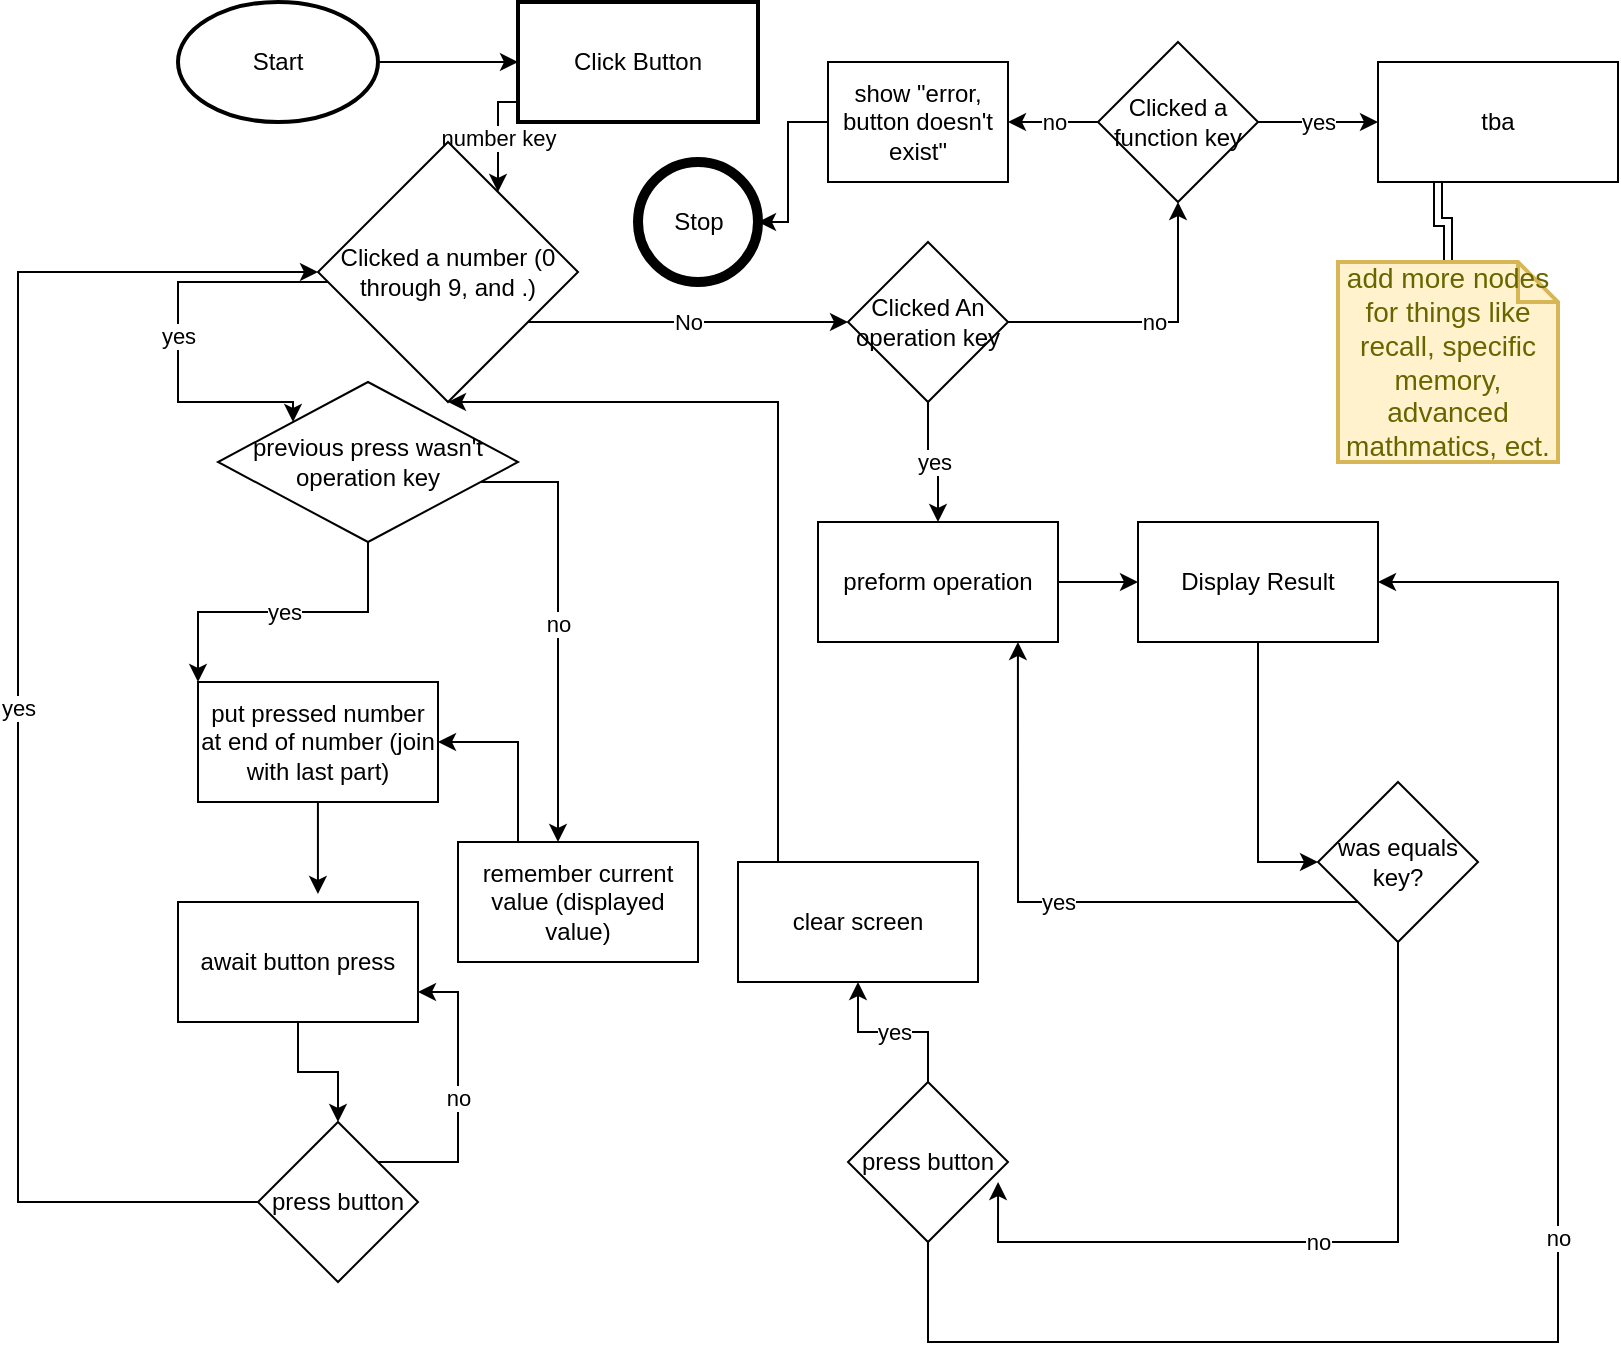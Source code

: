 <mxfile version="13.9.9" type="device"><diagram name="Page-1" id="oVvO6s1HmEuTQuCTiqDp"><mxGraphModel dx="1408" dy="808" grid="1" gridSize="10" guides="1" tooltips="1" connect="1" arrows="1" fold="1" page="1" pageScale="1" pageWidth="850" pageHeight="1100" background="none" math="0" shadow="0"><root><mxCell id="0"/><mxCell id="1" parent="0"/><mxCell id="Aipyw7h9xC8xs2a67h4P-37" value="" style="edgeStyle=orthogonalEdgeStyle;rounded=0;orthogonalLoop=1;jettySize=auto;html=1;" edge="1" parent="1" source="ji1sJfs88dLs-ZpiKGxv-6" target="Aipyw7h9xC8xs2a67h4P-36"><mxGeometry relative="1" as="geometry"/></mxCell><mxCell id="ji1sJfs88dLs-ZpiKGxv-6" value="Start" style="strokeWidth=2;html=1;shape=mxgraph.flowchart.start_1;whiteSpace=wrap;" parent="1" vertex="1"><mxGeometry x="120" y="10" width="100" height="60" as="geometry"/></mxCell><mxCell id="Aipyw7h9xC8xs2a67h4P-39" value="number key" style="edgeStyle=orthogonalEdgeStyle;rounded=0;orthogonalLoop=1;jettySize=auto;html=1;" edge="1" parent="1" source="Aipyw7h9xC8xs2a67h4P-36" target="Aipyw7h9xC8xs2a67h4P-38"><mxGeometry relative="1" as="geometry"><Array as="points"><mxPoint x="280" y="60"/></Array></mxGeometry></mxCell><mxCell id="Aipyw7h9xC8xs2a67h4P-36" value="Click Button" style="whiteSpace=wrap;html=1;strokeWidth=2;" vertex="1" parent="1"><mxGeometry x="290" y="10" width="120" height="60" as="geometry"/></mxCell><mxCell id="Aipyw7h9xC8xs2a67h4P-41" value="yes" style="edgeStyle=orthogonalEdgeStyle;rounded=0;orthogonalLoop=1;jettySize=auto;html=1;entryX=0;entryY=0;entryDx=0;entryDy=0;" edge="1" parent="1" source="Aipyw7h9xC8xs2a67h4P-68" target="Aipyw7h9xC8xs2a67h4P-40"><mxGeometry relative="1" as="geometry"/></mxCell><mxCell id="Aipyw7h9xC8xs2a67h4P-43" value="No" style="edgeStyle=orthogonalEdgeStyle;rounded=0;orthogonalLoop=1;jettySize=auto;html=1;" edge="1" parent="1" source="Aipyw7h9xC8xs2a67h4P-38" target="Aipyw7h9xC8xs2a67h4P-42"><mxGeometry relative="1" as="geometry"><Array as="points"><mxPoint x="350" y="170"/><mxPoint x="350" y="170"/></Array></mxGeometry></mxCell><mxCell id="Aipyw7h9xC8xs2a67h4P-38" value="Clicked a number (0 through 9, and .)" style="rhombus;whiteSpace=wrap;html=1;" vertex="1" parent="1"><mxGeometry x="190" y="80" width="130" height="130" as="geometry"/></mxCell><mxCell id="Aipyw7h9xC8xs2a67h4P-104" style="edgeStyle=orthogonalEdgeStyle;rounded=0;orthogonalLoop=1;jettySize=auto;html=1;entryX=0.583;entryY=-0.067;entryDx=0;entryDy=0;entryPerimeter=0;" edge="1" parent="1" source="Aipyw7h9xC8xs2a67h4P-40" target="Aipyw7h9xC8xs2a67h4P-102"><mxGeometry relative="1" as="geometry"/></mxCell><mxCell id="Aipyw7h9xC8xs2a67h4P-40" value="put pressed number at end of number (join with last part)" style="rounded=0;whiteSpace=wrap;html=1;" vertex="1" parent="1"><mxGeometry x="130" y="350" width="120" height="60" as="geometry"/></mxCell><mxCell id="Aipyw7h9xC8xs2a67h4P-49" value="no" style="edgeStyle=orthogonalEdgeStyle;rounded=0;orthogonalLoop=1;jettySize=auto;html=1;" edge="1" parent="1" source="Aipyw7h9xC8xs2a67h4P-42" target="Aipyw7h9xC8xs2a67h4P-48"><mxGeometry relative="1" as="geometry"/></mxCell><mxCell id="Aipyw7h9xC8xs2a67h4P-75" value="yes" style="edgeStyle=orthogonalEdgeStyle;rounded=0;orthogonalLoop=1;jettySize=auto;html=1;" edge="1" parent="1" source="Aipyw7h9xC8xs2a67h4P-42" target="Aipyw7h9xC8xs2a67h4P-73"><mxGeometry relative="1" as="geometry"/></mxCell><mxCell id="Aipyw7h9xC8xs2a67h4P-42" value="Clicked An operation key" style="rhombus;whiteSpace=wrap;html=1;" vertex="1" parent="1"><mxGeometry x="455" y="130" width="80" height="80" as="geometry"/></mxCell><mxCell id="Aipyw7h9xC8xs2a67h4P-51" value="yes" style="edgeStyle=orthogonalEdgeStyle;rounded=0;orthogonalLoop=1;jettySize=auto;html=1;" edge="1" parent="1" source="Aipyw7h9xC8xs2a67h4P-48" target="Aipyw7h9xC8xs2a67h4P-50"><mxGeometry relative="1" as="geometry"/></mxCell><mxCell id="Aipyw7h9xC8xs2a67h4P-54" value="no" style="edgeStyle=orthogonalEdgeStyle;rounded=0;orthogonalLoop=1;jettySize=auto;html=1;" edge="1" parent="1" source="Aipyw7h9xC8xs2a67h4P-48" target="Aipyw7h9xC8xs2a67h4P-53"><mxGeometry relative="1" as="geometry"/></mxCell><mxCell id="Aipyw7h9xC8xs2a67h4P-48" value="Clicked a function key" style="rhombus;whiteSpace=wrap;html=1;" vertex="1" parent="1"><mxGeometry x="580" y="30" width="80" height="80" as="geometry"/></mxCell><mxCell id="Aipyw7h9xC8xs2a67h4P-108" style="edgeStyle=orthogonalEdgeStyle;rounded=0;orthogonalLoop=1;jettySize=auto;html=1;exitX=0.25;exitY=1;exitDx=0;exitDy=0;shape=link;" edge="1" parent="1" source="Aipyw7h9xC8xs2a67h4P-50" target="Aipyw7h9xC8xs2a67h4P-107"><mxGeometry relative="1" as="geometry"/></mxCell><mxCell id="Aipyw7h9xC8xs2a67h4P-50" value="tba" style="whiteSpace=wrap;html=1;" vertex="1" parent="1"><mxGeometry x="720" y="40" width="120" height="60" as="geometry"/></mxCell><mxCell id="Aipyw7h9xC8xs2a67h4P-56" style="edgeStyle=orthogonalEdgeStyle;rounded=0;orthogonalLoop=1;jettySize=auto;html=1;" edge="1" parent="1" source="Aipyw7h9xC8xs2a67h4P-53" target="Aipyw7h9xC8xs2a67h4P-55"><mxGeometry relative="1" as="geometry"/></mxCell><mxCell id="Aipyw7h9xC8xs2a67h4P-53" value="show &quot;error, button doesn't exist&quot;" style="whiteSpace=wrap;html=1;" vertex="1" parent="1"><mxGeometry x="445" y="40" width="90" height="60" as="geometry"/></mxCell><mxCell id="Aipyw7h9xC8xs2a67h4P-55" value="Stop" style="shape=ellipse;html=1;dashed=0;whitespace=wrap;aspect=fixed;strokeWidth=5;perimeter=ellipsePerimeter;" vertex="1" parent="1"><mxGeometry x="350" y="90" width="60" height="60" as="geometry"/></mxCell><mxCell id="Aipyw7h9xC8xs2a67h4P-80" style="edgeStyle=orthogonalEdgeStyle;rounded=0;orthogonalLoop=1;jettySize=auto;html=1;entryX=0;entryY=0.5;entryDx=0;entryDy=0;" edge="1" parent="1" source="Aipyw7h9xC8xs2a67h4P-58" target="Aipyw7h9xC8xs2a67h4P-77"><mxGeometry relative="1" as="geometry"/></mxCell><mxCell id="Aipyw7h9xC8xs2a67h4P-58" value="Display Result" style="whiteSpace=wrap;html=1;" vertex="1" parent="1"><mxGeometry x="600" y="270" width="120" height="60" as="geometry"/></mxCell><mxCell id="Aipyw7h9xC8xs2a67h4P-87" value="yes" style="edgeStyle=orthogonalEdgeStyle;rounded=0;orthogonalLoop=1;jettySize=auto;html=1;" edge="1" parent="1" source="Aipyw7h9xC8xs2a67h4P-64" target="Aipyw7h9xC8xs2a67h4P-85"><mxGeometry relative="1" as="geometry"/></mxCell><mxCell id="Aipyw7h9xC8xs2a67h4P-92" value="no" style="edgeStyle=orthogonalEdgeStyle;rounded=0;orthogonalLoop=1;jettySize=auto;html=1;" edge="1" parent="1" source="Aipyw7h9xC8xs2a67h4P-64" target="Aipyw7h9xC8xs2a67h4P-58"><mxGeometry relative="1" as="geometry"><Array as="points"><mxPoint x="495" y="680"/><mxPoint x="810" y="680"/><mxPoint x="810" y="300"/></Array></mxGeometry></mxCell><mxCell id="Aipyw7h9xC8xs2a67h4P-64" value="press button" style="rhombus;whiteSpace=wrap;html=1;" vertex="1" parent="1"><mxGeometry x="455" y="550" width="80" height="80" as="geometry"/></mxCell><mxCell id="Aipyw7h9xC8xs2a67h4P-72" value="no" style="edgeStyle=orthogonalEdgeStyle;rounded=0;orthogonalLoop=1;jettySize=auto;html=1;" edge="1" parent="1" source="Aipyw7h9xC8xs2a67h4P-68" target="Aipyw7h9xC8xs2a67h4P-71"><mxGeometry relative="1" as="geometry"><Array as="points"><mxPoint x="310" y="250"/></Array></mxGeometry></mxCell><mxCell id="Aipyw7h9xC8xs2a67h4P-68" value="previous press wasn't operation key" style="rhombus;whiteSpace=wrap;html=1;" vertex="1" parent="1"><mxGeometry x="140" y="200" width="150" height="80" as="geometry"/></mxCell><mxCell id="Aipyw7h9xC8xs2a67h4P-69" value="yes" style="edgeStyle=orthogonalEdgeStyle;rounded=0;orthogonalLoop=1;jettySize=auto;html=1;entryX=0;entryY=0;entryDx=0;entryDy=0;" edge="1" parent="1" source="Aipyw7h9xC8xs2a67h4P-38" target="Aipyw7h9xC8xs2a67h4P-68"><mxGeometry relative="1" as="geometry"><mxPoint x="280" y="210" as="sourcePoint"/><mxPoint x="150" y="330" as="targetPoint"/><Array as="points"><mxPoint x="220" y="170"/><mxPoint x="220" y="150"/><mxPoint x="120" y="150"/><mxPoint x="120" y="210"/></Array></mxGeometry></mxCell><mxCell id="Aipyw7h9xC8xs2a67h4P-94" style="edgeStyle=orthogonalEdgeStyle;rounded=0;orthogonalLoop=1;jettySize=auto;html=1;entryX=1;entryY=0.5;entryDx=0;entryDy=0;" edge="1" parent="1" source="Aipyw7h9xC8xs2a67h4P-71" target="Aipyw7h9xC8xs2a67h4P-40"><mxGeometry relative="1" as="geometry"><Array as="points"><mxPoint x="290" y="380"/></Array></mxGeometry></mxCell><mxCell id="Aipyw7h9xC8xs2a67h4P-71" value="remember current value (displayed value)" style="whiteSpace=wrap;html=1;" vertex="1" parent="1"><mxGeometry x="260" y="430" width="120" height="60" as="geometry"/></mxCell><mxCell id="Aipyw7h9xC8xs2a67h4P-76" value="" style="edgeStyle=orthogonalEdgeStyle;rounded=0;orthogonalLoop=1;jettySize=auto;html=1;" edge="1" parent="1" source="Aipyw7h9xC8xs2a67h4P-73" target="Aipyw7h9xC8xs2a67h4P-58"><mxGeometry relative="1" as="geometry"/></mxCell><mxCell id="Aipyw7h9xC8xs2a67h4P-73" value="preform operation" style="whiteSpace=wrap;html=1;" vertex="1" parent="1"><mxGeometry x="440" y="270" width="120" height="60" as="geometry"/></mxCell><mxCell id="Aipyw7h9xC8xs2a67h4P-84" value="no" style="edgeStyle=orthogonalEdgeStyle;rounded=0;orthogonalLoop=1;jettySize=auto;html=1;entryX=0.938;entryY=0.625;entryDx=0;entryDy=0;entryPerimeter=0;" edge="1" parent="1" source="Aipyw7h9xC8xs2a67h4P-77" target="Aipyw7h9xC8xs2a67h4P-64"><mxGeometry relative="1" as="geometry"><Array as="points"><mxPoint x="730" y="630"/><mxPoint x="530" y="630"/></Array></mxGeometry></mxCell><mxCell id="Aipyw7h9xC8xs2a67h4P-90" value="yes" style="edgeStyle=orthogonalEdgeStyle;rounded=0;orthogonalLoop=1;jettySize=auto;html=1;entryX=0.833;entryY=1;entryDx=0;entryDy=0;entryPerimeter=0;" edge="1" parent="1" source="Aipyw7h9xC8xs2a67h4P-77" target="Aipyw7h9xC8xs2a67h4P-73"><mxGeometry relative="1" as="geometry"><Array as="points"><mxPoint x="540" y="460"/></Array></mxGeometry></mxCell><mxCell id="Aipyw7h9xC8xs2a67h4P-77" value="was equals key?" style="rhombus;whiteSpace=wrap;html=1;" vertex="1" parent="1"><mxGeometry x="690" y="400" width="80" height="80" as="geometry"/></mxCell><mxCell id="Aipyw7h9xC8xs2a67h4P-88" style="edgeStyle=orthogonalEdgeStyle;rounded=0;orthogonalLoop=1;jettySize=auto;html=1;entryX=0.5;entryY=1;entryDx=0;entryDy=0;sketch=0;shadow=0;" edge="1" parent="1" source="Aipyw7h9xC8xs2a67h4P-85" target="Aipyw7h9xC8xs2a67h4P-38"><mxGeometry relative="1" as="geometry"><Array as="points"><mxPoint x="420" y="210"/></Array></mxGeometry></mxCell><mxCell id="Aipyw7h9xC8xs2a67h4P-85" value="clear screen" style="whiteSpace=wrap;html=1;" vertex="1" parent="1"><mxGeometry x="400" y="440" width="120" height="60" as="geometry"/></mxCell><mxCell id="Aipyw7h9xC8xs2a67h4P-100" value="yes" style="edgeStyle=orthogonalEdgeStyle;rounded=0;orthogonalLoop=1;jettySize=auto;html=1;entryX=0;entryY=0.5;entryDx=0;entryDy=0;" edge="1" parent="1" source="Aipyw7h9xC8xs2a67h4P-95" target="Aipyw7h9xC8xs2a67h4P-38"><mxGeometry relative="1" as="geometry"><Array as="points"><mxPoint x="40" y="610"/><mxPoint x="40" y="145"/></Array></mxGeometry></mxCell><mxCell id="Aipyw7h9xC8xs2a67h4P-106" value="no" style="edgeStyle=orthogonalEdgeStyle;rounded=0;orthogonalLoop=1;jettySize=auto;html=1;entryX=1;entryY=0.75;entryDx=0;entryDy=0;" edge="1" parent="1" source="Aipyw7h9xC8xs2a67h4P-95" target="Aipyw7h9xC8xs2a67h4P-102"><mxGeometry relative="1" as="geometry"><Array as="points"><mxPoint x="260" y="590"/><mxPoint x="260" y="505"/></Array></mxGeometry></mxCell><mxCell id="Aipyw7h9xC8xs2a67h4P-95" value="press button" style="rhombus;whiteSpace=wrap;html=1;" vertex="1" parent="1"><mxGeometry x="160" y="570" width="80" height="80" as="geometry"/></mxCell><mxCell id="Aipyw7h9xC8xs2a67h4P-105" style="edgeStyle=orthogonalEdgeStyle;rounded=0;orthogonalLoop=1;jettySize=auto;html=1;" edge="1" parent="1" source="Aipyw7h9xC8xs2a67h4P-102" target="Aipyw7h9xC8xs2a67h4P-95"><mxGeometry relative="1" as="geometry"/></mxCell><mxCell id="Aipyw7h9xC8xs2a67h4P-102" value="await button press&lt;br&gt;" style="rounded=0;whiteSpace=wrap;html=1;" vertex="1" parent="1"><mxGeometry x="120" y="460" width="120" height="60" as="geometry"/></mxCell><mxCell id="Aipyw7h9xC8xs2a67h4P-107" value="add more nodes for things like recall, specific memory, advanced mathmatics, ect." style="shape=note;strokeWidth=2;fontSize=14;size=20;whiteSpace=wrap;html=1;fillColor=#fff2cc;strokeColor=#d6b656;fontColor=#666600;" vertex="1" parent="1"><mxGeometry x="700" y="140" width="110" height="100" as="geometry"/></mxCell></root></mxGraphModel></diagram></mxfile>